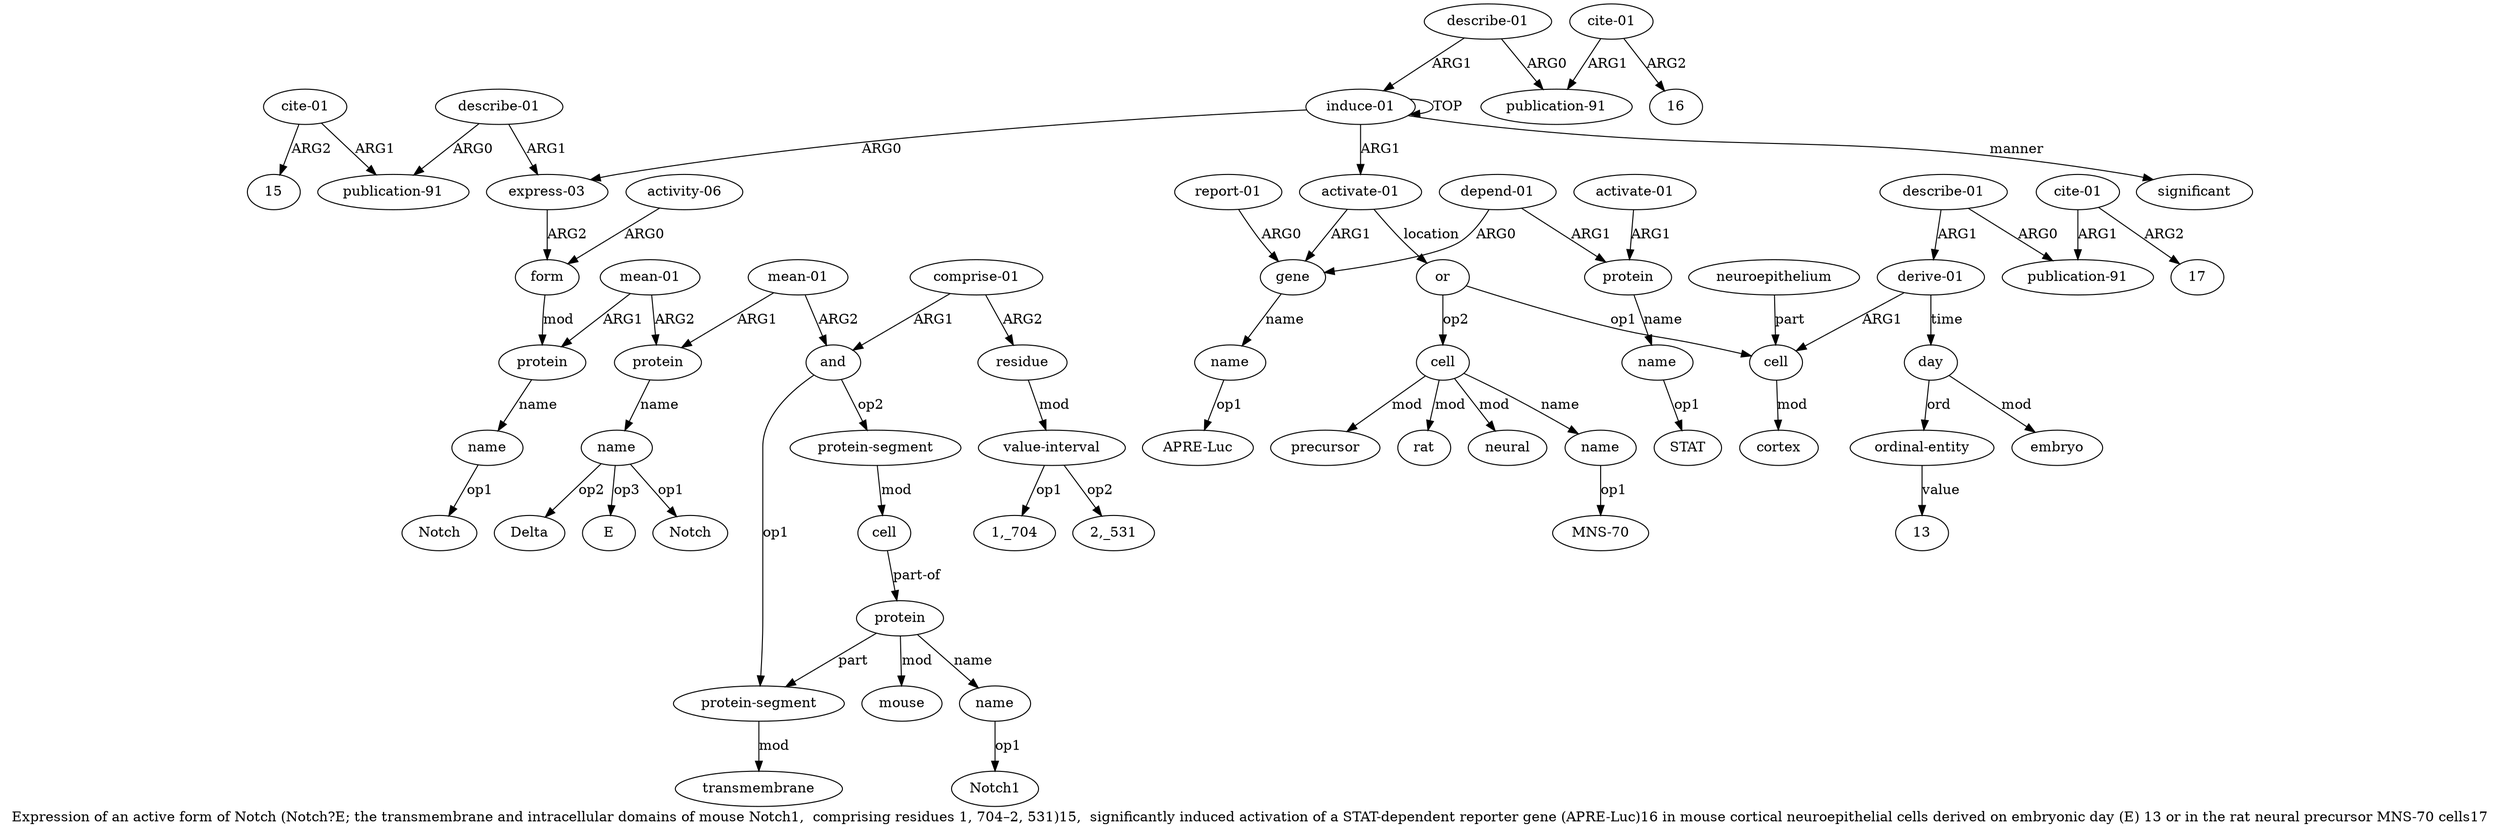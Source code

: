 digraph  {
	graph [label="Expression of an active form of Notch (Notch?E; the transmembrane and intracellular domains of mouse Notch1,  comprising residues \
1, 704–2, 531)15,  significantly induced activation of a STAT-dependent reporter gene (APRE-Luc)16 in mouse cortical neuroepithelial \
cells derived on embryonic day (E) 13 or in the rat neural precursor MNS-70 cells17"];
	node [label="\N"];
	a20	 [color=black,
		gold_ind=20,
		gold_label="activity-06",
		label="activity-06",
		test_ind=20,
		test_label="activity-06"];
	a2	 [color=black,
		gold_ind=2,
		gold_label=form,
		label=form,
		test_ind=2,
		test_label=form];
	a20 -> a2 [key=0,
	color=black,
	gold_label=ARG0,
	label=ARG0,
	test_label=ARG0];
a21 [color=black,
	gold_ind=21,
	gold_label="describe-01",
	label="describe-01",
	test_ind=21,
	test_label="describe-01"];
a22 [color=black,
	gold_ind=22,
	gold_label="publication-91",
	label="publication-91",
	test_ind=22,
	test_label="publication-91"];
a21 -> a22 [key=0,
color=black,
gold_label=ARG0,
label=ARG0,
test_label=ARG0];
a1 [color=black,
gold_ind=1,
gold_label="express-03",
label="express-03",
test_ind=1,
test_label="express-03"];
a21 -> a1 [key=0,
color=black,
gold_label=ARG1,
label=ARG1,
test_label=ARG1];
a23 [color=black,
gold_ind=23,
gold_label="cite-01",
label="cite-01",
test_ind=23,
test_label="cite-01"];
a23 -> a22 [key=0,
color=black,
gold_label=ARG1,
label=ARG1,
test_label=ARG1];
"a23 15" [color=black,
gold_ind=-1,
gold_label=15,
label=15,
test_ind=-1,
test_label=15];
a23 -> "a23 15" [key=0,
color=black,
gold_label=ARG2,
label=ARG2,
test_label=ARG2];
a24 [color=black,
gold_ind=24,
gold_label="activate-01",
label="activate-01",
test_ind=24,
test_label="activate-01"];
a25 [color=black,
gold_ind=25,
gold_label=gene,
label=gene,
test_ind=25,
test_label=gene];
a24 -> a25 [key=0,
color=black,
gold_label=ARG1,
label=ARG1,
test_label=ARG1];
a32 [color=black,
gold_ind=32,
gold_label=or,
label=or,
test_ind=32,
test_label=or];
a24 -> a32 [key=0,
color=black,
gold_label=location,
label=location,
test_label=location];
a26 [color=black,
gold_ind=26,
gold_label=name,
label=name,
test_ind=26,
test_label=name];
a25 -> a26 [key=0,
color=black,
gold_label=name,
label=name,
test_label=name];
"a26 APRE-Luc" [color=black,
gold_ind=-1,
gold_label="APRE-Luc",
label="APRE-Luc",
test_ind=-1,
test_label="APRE-Luc"];
a26 -> "a26 APRE-Luc" [key=0,
color=black,
gold_label=op1,
label=op1,
test_label=op1];
a27 [color=black,
gold_ind=27,
gold_label="depend-01",
label="depend-01",
test_ind=27,
test_label="depend-01"];
a27 -> a25 [key=0,
color=black,
gold_label=ARG0,
label=ARG0,
test_label=ARG0];
a28 [color=black,
gold_ind=28,
gold_label=protein,
label=protein,
test_ind=28,
test_label=protein];
a27 -> a28 [key=0,
color=black,
gold_label=ARG1,
label=ARG1,
test_label=ARG1];
a29 [color=black,
gold_ind=29,
gold_label=name,
label=name,
test_ind=29,
test_label=name];
a28 -> a29 [key=0,
color=black,
gold_label=name,
label=name,
test_label=name];
"a29 STAT" [color=black,
gold_ind=-1,
gold_label=STAT,
label=STAT,
test_ind=-1,
test_label=STAT];
a29 -> "a29 STAT" [key=0,
color=black,
gold_label=op1,
label=op1,
test_label=op1];
"a13 Notch1" [color=black,
gold_ind=-1,
gold_label=Notch1,
label=Notch1,
test_ind=-1,
test_label=Notch1];
a31 [color=black,
gold_ind=31,
gold_label="report-01",
label="report-01",
test_ind=31,
test_label="report-01"];
a31 -> a25 [key=0,
color=black,
gold_label=ARG0,
label=ARG0,
test_label=ARG0];
"a7 Delta" [color=black,
gold_ind=-1,
gold_label=Delta,
label=Delta,
test_ind=-1,
test_label=Delta];
"a19 1,_704" [color=black,
gold_ind=-1,
gold_label="1,_704",
label="1,_704",
test_ind=-1,
test_label="1,_704"];
a30 [color=black,
gold_ind=30,
gold_label="activate-01",
label="activate-01",
test_ind=30,
test_label="activate-01"];
a30 -> a28 [key=0,
color=black,
gold_label=ARG1,
label=ARG1,
test_label=ARG1];
"a4 Notch" [color=black,
gold_ind=-1,
gold_label=Notch,
label=Notch,
test_ind=-1,
test_label=Notch];
a37 [color=black,
gold_ind=37,
gold_label="describe-01",
label="describe-01",
test_ind=37,
test_label="describe-01"];
a36 [color=black,
gold_ind=36,
gold_label="derive-01",
label="derive-01",
test_ind=36,
test_label="derive-01"];
a37 -> a36 [key=0,
color=black,
gold_label=ARG1,
label=ARG1,
test_label=ARG1];
a38 [color=black,
gold_ind=38,
gold_label="publication-91",
label="publication-91",
test_ind=38,
test_label="publication-91"];
a37 -> a38 [key=0,
color=black,
gold_label=ARG0,
label=ARG0,
test_label=ARG0];
"a7 E" [color=black,
gold_ind=-1,
gold_label=E,
label=E,
test_ind=-1,
test_label=E];
a33 [color=black,
gold_ind=33,
gold_label=cell,
label=cell,
test_ind=33,
test_label=cell];
a36 -> a33 [key=0,
color=black,
gold_label=ARG1,
label=ARG1,
test_label=ARG1];
a40 [color=black,
gold_ind=40,
gold_label=day,
label=day,
test_ind=40,
test_label=day];
a36 -> a40 [key=0,
color=black,
gold_label=time,
label=time,
test_label=time];
a35 [color=black,
gold_ind=35,
gold_label=cortex,
label=cortex,
test_ind=35,
test_label=cortex];
a33 -> a35 [key=0,
color=black,
gold_label=mod,
label=mod,
test_label=mod];
"a51 16" [color=black,
gold_ind=-1,
gold_label=16,
label=16,
test_ind=-1,
test_label=16];
"a39 17" [color=black,
gold_ind=-1,
gold_label=17,
label=17,
test_ind=-1,
test_label=17];
a34 [color=black,
gold_ind=34,
gold_label=neuroepithelium,
label=neuroepithelium,
test_ind=34,
test_label=neuroepithelium];
a34 -> a33 [key=0,
color=black,
gold_label=part,
label=part,
test_label=part];
a51 [color=black,
gold_ind=51,
gold_label="cite-01",
label="cite-01",
test_ind=51,
test_label="cite-01"];
a51 -> "a51 16" [key=0,
color=black,
gold_label=ARG2,
label=ARG2,
test_label=ARG2];
a50 [color=black,
gold_ind=50,
gold_label="publication-91",
label="publication-91",
test_ind=50,
test_label="publication-91"];
a51 -> a50 [key=0,
color=black,
gold_label=ARG1,
label=ARG1,
test_label=ARG1];
"a44 MNS-70" [color=black,
gold_ind=-1,
gold_label="MNS-70",
label="MNS-70",
test_ind=-1,
test_label="MNS-70"];
"a41 13" [color=black,
gold_ind=-1,
gold_label=13,
label=13,
test_ind=-1,
test_label=13];
a32 -> a33 [key=0,
color=black,
gold_label=op1,
label=op1,
test_label=op1];
a43 [color=black,
gold_ind=43,
gold_label=cell,
label=cell,
test_ind=43,
test_label=cell];
a32 -> a43 [key=0,
color=black,
gold_label=op2,
label=op2,
test_label=op2];
a15 [color=black,
gold_ind=15,
gold_label="protein-segment",
label="protein-segment",
test_ind=15,
test_label="protein-segment"];
a16 [color=black,
gold_ind=16,
gold_label=cell,
label=cell,
test_ind=16,
test_label=cell];
a15 -> a16 [key=0,
color=black,
gold_label=mod,
label=mod,
test_label=mod];
a14 [color=black,
gold_ind=14,
gold_label=mouse,
label=mouse,
test_ind=14,
test_label=mouse];
a17 [color=black,
gold_ind=17,
gold_label="comprise-01",
label="comprise-01",
test_ind=17,
test_label="comprise-01"];
a18 [color=black,
gold_ind=18,
gold_label=residue,
label=residue,
test_ind=18,
test_label=residue];
a17 -> a18 [key=0,
color=black,
gold_label=ARG2,
label=ARG2,
test_label=ARG2];
a9 [color=black,
gold_ind=9,
gold_label=and,
label=and,
test_ind=9,
test_label=and];
a17 -> a9 [key=0,
color=black,
gold_label=ARG1,
label=ARG1,
test_label=ARG1];
a12 [color=black,
gold_ind=12,
gold_label=protein,
label=protein,
test_ind=12,
test_label=protein];
a16 -> a12 [key=0,
color=black,
gold_label="part-of",
label="part-of",
test_label="part-of"];
a11 [color=black,
gold_ind=11,
gold_label=transmembrane,
label=transmembrane,
test_ind=11,
test_label=transmembrane];
a10 [color=black,
gold_ind=10,
gold_label="protein-segment",
label="protein-segment",
test_ind=10,
test_label="protein-segment"];
a10 -> a11 [key=0,
color=black,
gold_label=mod,
label=mod,
test_label=mod];
a13 [color=black,
gold_ind=13,
gold_label=name,
label=name,
test_ind=13,
test_label=name];
a13 -> "a13 Notch1" [key=0,
color=black,
gold_label=op1,
label=op1,
test_label=op1];
a12 -> a14 [key=0,
color=black,
gold_label=mod,
label=mod,
test_label=mod];
a12 -> a10 [key=0,
color=black,
gold_label=part,
label=part,
test_label=part];
a12 -> a13 [key=0,
color=black,
gold_label=name,
label=name,
test_label=name];
"a19 2,_531" [color=black,
gold_ind=-1,
gold_label="2,_531",
label="2,_531",
test_ind=-1,
test_label="2,_531"];
a39 [color=black,
gold_ind=39,
gold_label="cite-01",
label="cite-01",
test_ind=39,
test_label="cite-01"];
a39 -> "a39 17" [key=0,
color=black,
gold_label=ARG2,
label=ARG2,
test_label=ARG2];
a39 -> a38 [key=0,
color=black,
gold_label=ARG1,
label=ARG1,
test_label=ARG1];
a19 [color=black,
gold_ind=19,
gold_label="value-interval",
label="value-interval",
test_ind=19,
test_label="value-interval"];
a19 -> "a19 1,_704" [key=0,
color=black,
gold_label=op1,
label=op1,
test_label=op1];
a19 -> "a19 2,_531" [key=0,
color=black,
gold_label=op2,
label=op2,
test_label=op2];
a18 -> a19 [key=0,
color=black,
gold_label=mod,
label=mod,
test_label=mod];
a1 -> a2 [key=0,
color=black,
gold_label=ARG2,
label=ARG2,
test_label=ARG2];
a0 [color=black,
gold_ind=0,
gold_label="induce-01",
label="induce-01",
test_ind=0,
test_label="induce-01"];
a0 -> a24 [key=0,
color=black,
gold_label=ARG1,
label=ARG1,
test_label=ARG1];
a0 -> a1 [key=0,
color=black,
gold_label=ARG0,
label=ARG0,
test_label=ARG0];
a0 -> a0 [key=0,
color=black,
gold_label=TOP,
label=TOP,
test_label=TOP];
a48 [color=black,
gold_ind=48,
gold_label=significant,
label=significant,
test_ind=48,
test_label=significant];
a0 -> a48 [key=0,
color=black,
gold_label=manner,
label=manner,
test_label=manner];
a3 [color=black,
gold_ind=3,
gold_label=protein,
label=protein,
test_ind=3,
test_label=protein];
a4 [color=black,
gold_ind=4,
gold_label=name,
label=name,
test_ind=4,
test_label=name];
a3 -> a4 [key=0,
color=black,
gold_label=name,
label=name,
test_label=name];
a2 -> a3 [key=0,
color=black,
gold_label=mod,
label=mod,
test_label=mod];
a5 [color=black,
gold_ind=5,
gold_label="mean-01",
label="mean-01",
test_ind=5,
test_label="mean-01"];
a5 -> a3 [key=0,
color=black,
gold_label=ARG1,
label=ARG1,
test_label=ARG1];
a6 [color=black,
gold_ind=6,
gold_label=protein,
label=protein,
test_ind=6,
test_label=protein];
a5 -> a6 [key=0,
color=black,
gold_label=ARG2,
label=ARG2,
test_label=ARG2];
a4 -> "a4 Notch" [key=0,
color=black,
gold_label=op1,
label=op1,
test_label=op1];
a7 [color=black,
gold_ind=7,
gold_label=name,
label=name,
test_ind=7,
test_label=name];
a7 -> "a7 Delta" [key=0,
color=black,
gold_label=op2,
label=op2,
test_label=op2];
a7 -> "a7 E" [key=0,
color=black,
gold_label=op3,
label=op3,
test_label=op3];
"a7 Notch" [color=black,
gold_ind=-1,
gold_label=Notch,
label=Notch,
test_ind=-1,
test_label=Notch];
a7 -> "a7 Notch" [key=0,
color=black,
gold_label=op1,
label=op1,
test_label=op1];
a6 -> a7 [key=0,
color=black,
gold_label=name,
label=name,
test_label=name];
a9 -> a15 [key=0,
color=black,
gold_label=op2,
label=op2,
test_label=op2];
a9 -> a10 [key=0,
color=black,
gold_label=op1,
label=op1,
test_label=op1];
a8 [color=black,
gold_ind=8,
gold_label="mean-01",
label="mean-01",
test_ind=8,
test_label="mean-01"];
a8 -> a6 [key=0,
color=black,
gold_label=ARG1,
label=ARG1,
test_label=ARG1];
a8 -> a9 [key=0,
color=black,
gold_label=ARG2,
label=ARG2,
test_label=ARG2];
a46 [color=black,
gold_ind=46,
gold_label=rat,
label=rat,
test_ind=46,
test_label=rat];
a47 [color=black,
gold_ind=47,
gold_label=neural,
label=neural,
test_ind=47,
test_label=neural];
a44 [color=black,
gold_ind=44,
gold_label=name,
label=name,
test_ind=44,
test_label=name];
a44 -> "a44 MNS-70" [key=0,
color=black,
gold_label=op1,
label=op1,
test_label=op1];
a45 [color=black,
gold_ind=45,
gold_label=precursor,
label=precursor,
test_ind=45,
test_label=precursor];
a42 [color=black,
gold_ind=42,
gold_label=embryo,
label=embryo,
test_ind=42,
test_label=embryo];
a43 -> a46 [key=0,
color=black,
gold_label=mod,
label=mod,
test_label=mod];
a43 -> a47 [key=0,
color=black,
gold_label=mod,
label=mod,
test_label=mod];
a43 -> a44 [key=0,
color=black,
gold_label=name,
label=name,
test_label=name];
a43 -> a45 [key=0,
color=black,
gold_label=mod,
label=mod,
test_label=mod];
a40 -> a42 [key=0,
color=black,
gold_label=mod,
label=mod,
test_label=mod];
a41 [color=black,
gold_ind=41,
gold_label="ordinal-entity",
label="ordinal-entity",
test_ind=41,
test_label="ordinal-entity"];
a40 -> a41 [key=0,
color=black,
gold_label=ord,
label=ord,
test_label=ord];
a41 -> "a41 13" [key=0,
color=black,
gold_label=value,
label=value,
test_label=value];
a49 [color=black,
gold_ind=49,
gold_label="describe-01",
label="describe-01",
test_ind=49,
test_label="describe-01"];
a49 -> a50 [key=0,
color=black,
gold_label=ARG0,
label=ARG0,
test_label=ARG0];
a49 -> a0 [key=0,
color=black,
gold_label=ARG1,
label=ARG1,
test_label=ARG1];
}
